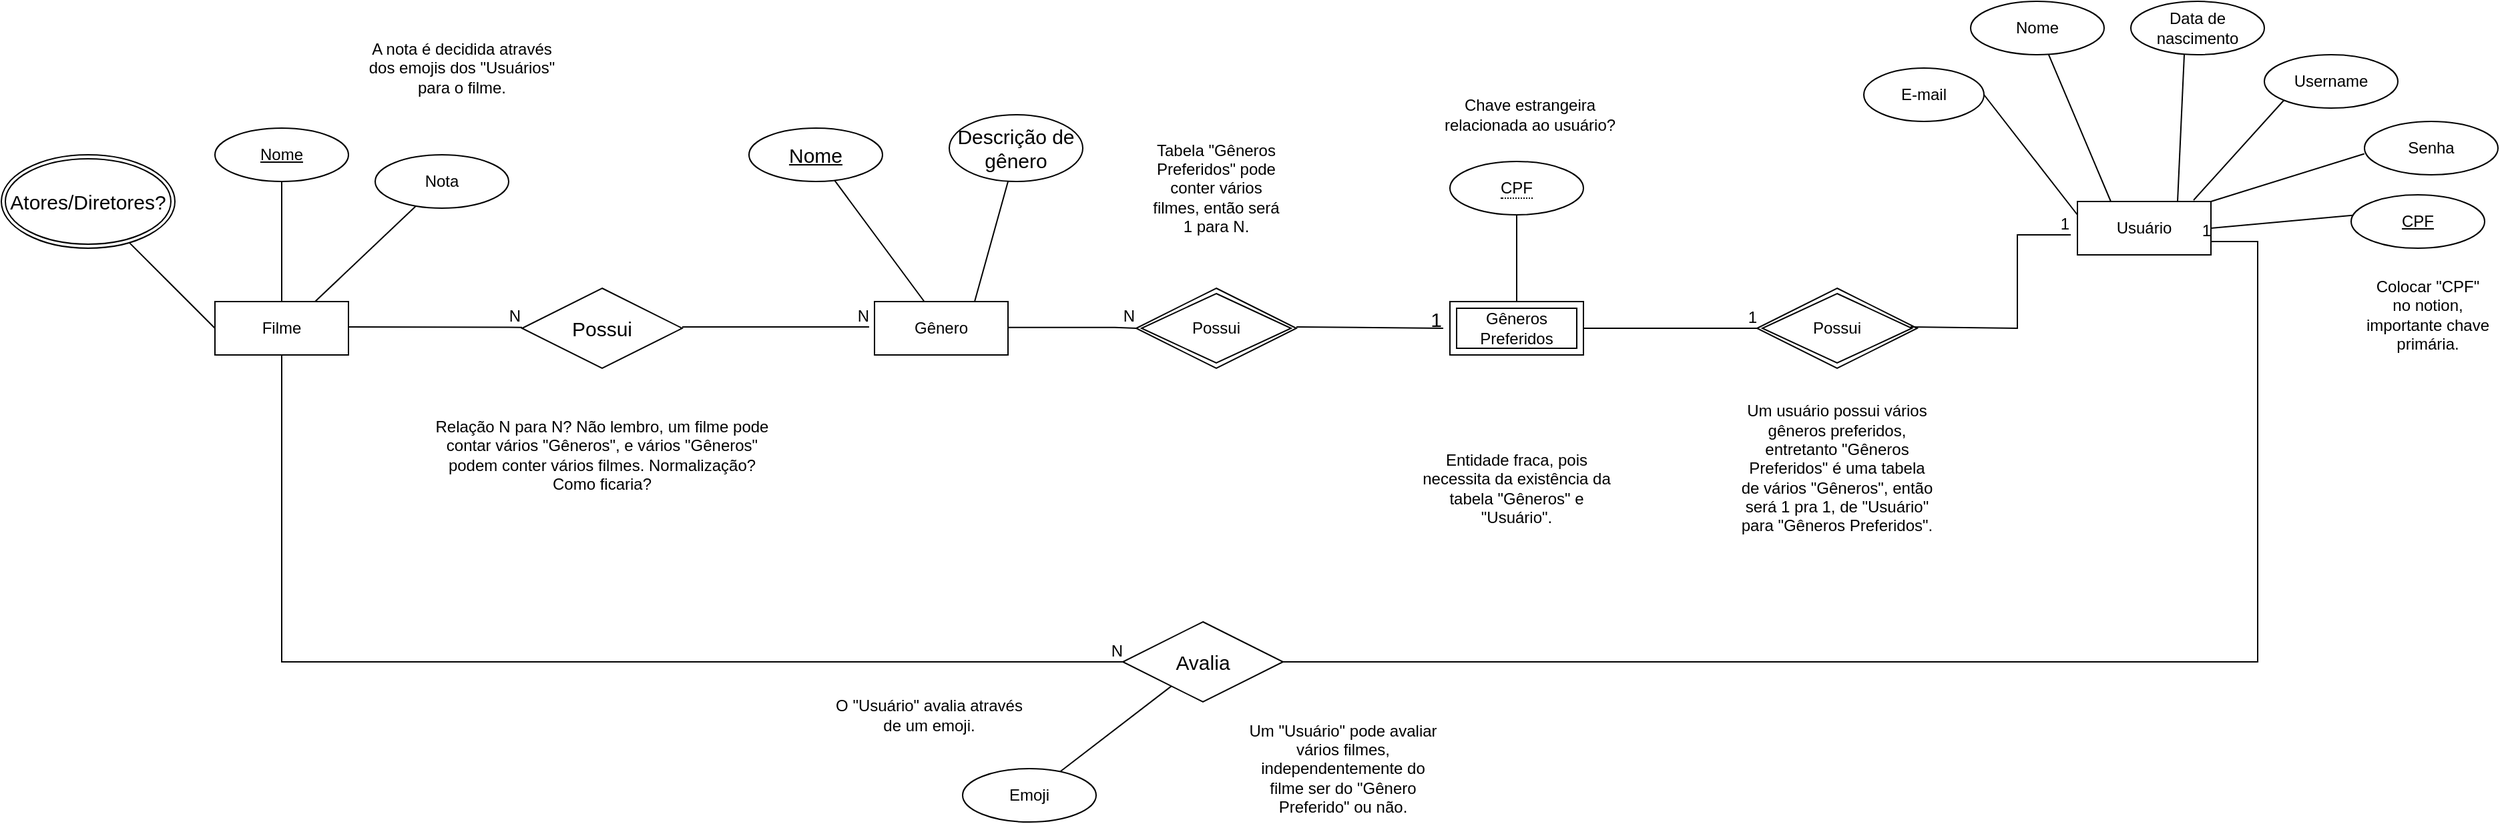 <mxfile version="13.6.10" type="github"><diagram id="0xa6XQxd06VCzED5pH2x" name="Page-1"><mxGraphModel dx="1695" dy="1651" grid="1" gridSize="10" guides="1" tooltips="1" connect="1" arrows="1" fold="1" page="1" pageScale="1" pageWidth="827" pageHeight="1169" math="0" shadow="0"><root><mxCell id="0"/><mxCell id="1" parent="0"/><mxCell id="W5c56srnWiqUfJg9jJK2-87" value="Filme" style="whiteSpace=wrap;html=1;align=center;" parent="1" vertex="1"><mxGeometry x="-130" y="160" width="100" height="40" as="geometry"/></mxCell><mxCell id="W5c56srnWiqUfJg9jJK2-88" value="Usuário" style="whiteSpace=wrap;html=1;align=center;" parent="1" vertex="1"><mxGeometry x="1265" y="85" width="100" height="40" as="geometry"/></mxCell><mxCell id="W5c56srnWiqUfJg9jJK2-89" value="Gênero" style="whiteSpace=wrap;html=1;align=center;" parent="1" vertex="1"><mxGeometry x="364" y="160" width="100" height="40" as="geometry"/></mxCell><mxCell id="W5c56srnWiqUfJg9jJK2-91" value="Tabela &quot;Gêneros Preferidos&quot; pode conter vários filmes, então será 1 para N." style="text;html=1;strokeColor=none;fillColor=none;align=center;verticalAlign=middle;whiteSpace=wrap;rounded=0;" parent="1" vertex="1"><mxGeometry x="570" y="65" width="100" height="20" as="geometry"/></mxCell><mxCell id="W5c56srnWiqUfJg9jJK2-93" style="edgeStyle=orthogonalEdgeStyle;rounded=0;orthogonalLoop=1;jettySize=auto;html=1;exitX=0.5;exitY=1;exitDx=0;exitDy=0;" parent="1" edge="1"><mxGeometry relative="1" as="geometry"><mxPoint x="80" y="110" as="sourcePoint"/><mxPoint x="80" y="110" as="targetPoint"/></mxGeometry></mxCell><mxCell id="W5c56srnWiqUfJg9jJK2-95" value="Nome" style="ellipse;whiteSpace=wrap;html=1;align=center;" parent="1" vertex="1"><mxGeometry x="1185" y="-65" width="100" height="40" as="geometry"/></mxCell><mxCell id="W5c56srnWiqUfJg9jJK2-96" value="Data de nascimento" style="ellipse;whiteSpace=wrap;html=1;align=center;" parent="1" vertex="1"><mxGeometry x="1305" y="-65" width="100" height="40" as="geometry"/></mxCell><mxCell id="W5c56srnWiqUfJg9jJK2-97" value="Username" style="ellipse;whiteSpace=wrap;html=1;align=center;" parent="1" vertex="1"><mxGeometry x="1405" y="-25" width="100" height="40" as="geometry"/></mxCell><mxCell id="W5c56srnWiqUfJg9jJK2-98" value="E-mail" style="ellipse;whiteSpace=wrap;html=1;align=center;" parent="1" vertex="1"><mxGeometry x="1105" y="-15" width="90" height="40" as="geometry"/></mxCell><mxCell id="W5c56srnWiqUfJg9jJK2-100" value="Senha" style="ellipse;whiteSpace=wrap;html=1;align=center;" parent="1" vertex="1"><mxGeometry x="1480" y="25" width="100" height="40" as="geometry"/></mxCell><mxCell id="W5c56srnWiqUfJg9jJK2-105" style="edgeStyle=orthogonalEdgeStyle;rounded=0;orthogonalLoop=1;jettySize=auto;html=1;exitX=0.5;exitY=1;exitDx=0;exitDy=0;" parent="1" source="W5c56srnWiqUfJg9jJK2-96" target="W5c56srnWiqUfJg9jJK2-96" edge="1"><mxGeometry relative="1" as="geometry"/></mxCell><mxCell id="W5c56srnWiqUfJg9jJK2-106" value="" style="endArrow=none;html=1;rounded=0;exitX=1;exitY=0.5;exitDx=0;exitDy=0;entryX=0;entryY=0.25;entryDx=0;entryDy=0;" parent="1" source="W5c56srnWiqUfJg9jJK2-98" target="W5c56srnWiqUfJg9jJK2-88" edge="1"><mxGeometry relative="1" as="geometry"><mxPoint x="1155" y="65" as="sourcePoint"/><mxPoint x="1315" y="65" as="targetPoint"/></mxGeometry></mxCell><mxCell id="W5c56srnWiqUfJg9jJK2-107" value="" style="endArrow=none;html=1;rounded=0;entryX=0.25;entryY=0;entryDx=0;entryDy=0;" parent="1" source="W5c56srnWiqUfJg9jJK2-95" target="W5c56srnWiqUfJg9jJK2-88" edge="1"><mxGeometry relative="1" as="geometry"><mxPoint x="1185" y="5" as="sourcePoint"/><mxPoint x="1285" y="55" as="targetPoint"/></mxGeometry></mxCell><mxCell id="W5c56srnWiqUfJg9jJK2-109" value="" style="endArrow=none;html=1;rounded=0;exitX=1;exitY=0.5;exitDx=0;exitDy=0;entryX=0.75;entryY=0;entryDx=0;entryDy=0;" parent="1" target="W5c56srnWiqUfJg9jJK2-88" edge="1"><mxGeometry relative="1" as="geometry"><mxPoint x="1345" y="-25" as="sourcePoint"/><mxPoint x="1445" y="25" as="targetPoint"/></mxGeometry></mxCell><mxCell id="W5c56srnWiqUfJg9jJK2-110" value="" style="endArrow=none;html=1;rounded=0;exitX=1;exitY=0.5;exitDx=0;exitDy=0;" parent="1" source="W5c56srnWiqUfJg9jJK2-88" edge="1"><mxGeometry relative="1" as="geometry"><mxPoint x="1395" y="45" as="sourcePoint"/><mxPoint x="1475" y="95" as="targetPoint"/></mxGeometry></mxCell><mxCell id="W5c56srnWiqUfJg9jJK2-111" value="" style="endArrow=none;html=1;rounded=0;exitX=1;exitY=0;exitDx=0;exitDy=0;entryX=0;entryY=1;entryDx=0;entryDy=0;" parent="1" source="W5c56srnWiqUfJg9jJK2-88" edge="1"><mxGeometry relative="1" as="geometry"><mxPoint x="1365" y="35" as="sourcePoint"/><mxPoint x="1479.883" y="49.237" as="targetPoint"/></mxGeometry></mxCell><mxCell id="W5c56srnWiqUfJg9jJK2-112" value="" style="endArrow=none;html=1;rounded=0;entryX=0;entryY=1;entryDx=0;entryDy=0;exitX=0.87;exitY=-0.025;exitDx=0;exitDy=0;exitPerimeter=0;" parent="1" source="W5c56srnWiqUfJg9jJK2-88" target="W5c56srnWiqUfJg9jJK2-97" edge="1"><mxGeometry relative="1" as="geometry"><mxPoint x="1335" y="10" as="sourcePoint"/><mxPoint x="1435" y="60" as="targetPoint"/><Array as="points"/></mxGeometry></mxCell><mxCell id="W5c56srnWiqUfJg9jJK2-116" value="" style="edgeStyle=entityRelationEdgeStyle;fontSize=12;html=1;endArrow=ERoneToMany;startArrow=ERmandOne;targetPerimeterSpacing=0;sketch=0;rounded=0;strokeColor=none;" parent="1" edge="1"><mxGeometry width="100" height="100" relative="1" as="geometry"><mxPoint x="855" y="225" as="sourcePoint"/><mxPoint x="805" y="425" as="targetPoint"/></mxGeometry></mxCell><mxCell id="W5c56srnWiqUfJg9jJK2-118" value="Um usuário possui vários gêneros preferidos, entretanto &quot;Gêneros Preferidos&quot; é uma tabela de vários &quot;Gêneros&quot;, então será 1 pra 1, de &quot;Usuário&quot; para &quot;Gêneros Preferidos&quot;." style="text;html=1;strokeColor=none;fillColor=none;align=center;verticalAlign=middle;whiteSpace=wrap;rounded=0;" parent="1" vertex="1"><mxGeometry x="1010" y="275" width="150" height="20" as="geometry"/></mxCell><mxCell id="W5c56srnWiqUfJg9jJK2-125" value="Nota" style="ellipse;whiteSpace=wrap;html=1;align=center;" parent="1" vertex="1"><mxGeometry x="-10" y="50" width="100" height="40" as="geometry"/></mxCell><mxCell id="W5c56srnWiqUfJg9jJK2-128" value="Nome" style="ellipse;whiteSpace=wrap;html=1;align=center;fontStyle=4;" parent="1" vertex="1"><mxGeometry x="-130" y="30" width="100" height="40" as="geometry"/></mxCell><mxCell id="W5c56srnWiqUfJg9jJK2-129" value="" style="endArrow=none;html=1;rounded=0;strokeColor=#000000;exitX=0.5;exitY=1;exitDx=0;exitDy=0;" parent="1" source="W5c56srnWiqUfJg9jJK2-128" target="W5c56srnWiqUfJg9jJK2-87" edge="1"><mxGeometry relative="1" as="geometry"><mxPoint x="-210" y="120" as="sourcePoint"/><mxPoint x="-50" y="120" as="targetPoint"/></mxGeometry></mxCell><mxCell id="W5c56srnWiqUfJg9jJK2-130" value="" style="endArrow=none;html=1;rounded=0;strokeColor=#000000;entryX=0.75;entryY=0;entryDx=0;entryDy=0;" parent="1" source="W5c56srnWiqUfJg9jJK2-125" target="W5c56srnWiqUfJg9jJK2-87" edge="1"><mxGeometry relative="1" as="geometry"><mxPoint x="-140" y="100" as="sourcePoint"/><mxPoint x="-85.556" y="170" as="targetPoint"/><Array as="points"/></mxGeometry></mxCell><mxCell id="W5c56srnWiqUfJg9jJK2-131" value="CPF" style="ellipse;whiteSpace=wrap;html=1;align=center;fontStyle=4;" parent="1" vertex="1"><mxGeometry x="1470" y="80" width="100" height="40" as="geometry"/></mxCell><mxCell id="W5c56srnWiqUfJg9jJK2-132" value="Emoji" style="ellipse;whiteSpace=wrap;html=1;align=center;" parent="1" vertex="1"><mxGeometry x="430" y="510" width="100" height="40" as="geometry"/></mxCell><mxCell id="W5c56srnWiqUfJg9jJK2-133" value="" style="endArrow=none;html=1;rounded=0;strokeColor=#000000;" parent="1" source="W5c56srnWiqUfJg9jJK2-132" target="W5c56srnWiqUfJg9jJK2-175" edge="1"><mxGeometry relative="1" as="geometry"><mxPoint x="-220" y="250" as="sourcePoint"/><mxPoint x="-60" y="250" as="targetPoint"/></mxGeometry></mxCell><mxCell id="W5c56srnWiqUfJg9jJK2-137" value="Gêneros Preferidos" style="shape=ext;margin=3;double=1;whiteSpace=wrap;html=1;align=center;" parent="1" vertex="1"><mxGeometry x="795" y="160" width="100" height="40" as="geometry"/></mxCell><mxCell id="W5c56srnWiqUfJg9jJK2-138" value="Entidade fraca, pois necessita da existência da tabela &quot;Gêneros&quot; e &quot;Usuário&quot;." style="text;html=1;strokeColor=none;fillColor=none;align=center;verticalAlign=middle;whiteSpace=wrap;rounded=0;" parent="1" vertex="1"><mxGeometry x="770" y="285" width="150" height="30" as="geometry"/></mxCell><mxCell id="W5c56srnWiqUfJg9jJK2-139" style="edgeStyle=orthogonalEdgeStyle;rounded=0;sketch=0;jumpStyle=none;orthogonalLoop=1;jettySize=auto;html=1;exitX=0.5;exitY=1;exitDx=0;exitDy=0;startArrow=ERoneToMany;startFill=0;targetPerimeterSpacing=0;strokeColor=#000000;" parent="1" edge="1"><mxGeometry relative="1" as="geometry"><mxPoint x="1020" y="355" as="sourcePoint"/><mxPoint x="1020" y="355" as="targetPoint"/></mxGeometry></mxCell><mxCell id="W5c56srnWiqUfJg9jJK2-145" value="Possui" style="shape=rhombus;double=1;perimeter=rhombusPerimeter;whiteSpace=wrap;html=1;align=center;" parent="1" vertex="1"><mxGeometry x="1025" y="150" width="120" height="60" as="geometry"/></mxCell><mxCell id="W5c56srnWiqUfJg9jJK2-147" value="&lt;span style=&quot;border-bottom: 1px dotted&quot;&gt;CPF&lt;/span&gt;" style="ellipse;whiteSpace=wrap;html=1;align=center;" parent="1" vertex="1"><mxGeometry x="795" y="55" width="100" height="40" as="geometry"/></mxCell><mxCell id="W5c56srnWiqUfJg9jJK2-148" value="" style="endArrow=none;html=1;rounded=0;strokeColor=#000000;strokeWidth=1;entryX=0.5;entryY=0;entryDx=0;entryDy=0;exitX=0.5;exitY=1;exitDx=0;exitDy=0;" parent="1" source="W5c56srnWiqUfJg9jJK2-147" target="W5c56srnWiqUfJg9jJK2-137" edge="1"><mxGeometry relative="1" as="geometry"><mxPoint x="795" y="90" as="sourcePoint"/><mxPoint x="955" y="90" as="targetPoint"/></mxGeometry></mxCell><mxCell id="W5c56srnWiqUfJg9jJK2-149" value="Chave estrangeira relacionada ao usuário?" style="text;html=1;strokeColor=none;fillColor=none;align=center;verticalAlign=middle;whiteSpace=wrap;rounded=0;" parent="1" vertex="1"><mxGeometry x="780" y="5" width="150" height="30" as="geometry"/></mxCell><mxCell id="W5c56srnWiqUfJg9jJK2-150" value="Possui" style="shape=rhombus;double=1;perimeter=rhombusPerimeter;whiteSpace=wrap;html=1;align=center;" parent="1" vertex="1"><mxGeometry x="560" y="150" width="120" height="60" as="geometry"/></mxCell><mxCell id="W5c56srnWiqUfJg9jJK2-151" value="" style="endArrow=none;html=1;rounded=0;strokeColor=#000000;strokeWidth=1;" parent="1" edge="1"><mxGeometry relative="1" as="geometry"><mxPoint x="680" y="179" as="sourcePoint"/><mxPoint x="790" y="180" as="targetPoint"/></mxGeometry></mxCell><mxCell id="W5c56srnWiqUfJg9jJK2-152" value="1" style="resizable=0;html=1;align=right;verticalAlign=bottom;fontSize=15;" parent="W5c56srnWiqUfJg9jJK2-151" connectable="0" vertex="1"><mxGeometry x="1" relative="1" as="geometry"><mxPoint y="5" as="offset"/></mxGeometry></mxCell><mxCell id="W5c56srnWiqUfJg9jJK2-153" value="" style="endArrow=none;html=1;rounded=0;strokeColor=#000000;strokeWidth=1;entryX=0;entryY=0.5;entryDx=0;entryDy=0;" parent="1" target="W5c56srnWiqUfJg9jJK2-150" edge="1"><mxGeometry relative="1" as="geometry"><mxPoint x="464" y="179.33" as="sourcePoint"/><mxPoint x="550" y="179" as="targetPoint"/><Array as="points"><mxPoint x="544" y="179.33"/></Array></mxGeometry></mxCell><mxCell id="W5c56srnWiqUfJg9jJK2-154" value="N" style="resizable=0;html=1;align=right;verticalAlign=bottom;" parent="W5c56srnWiqUfJg9jJK2-153" connectable="0" vertex="1"><mxGeometry x="1" relative="1" as="geometry"/></mxCell><mxCell id="W5c56srnWiqUfJg9jJK2-156" value="" style="endArrow=none;html=1;rounded=0;strokeColor=#000000;strokeWidth=1;entryX=0;entryY=0.5;entryDx=0;entryDy=0;exitX=1;exitY=0.5;exitDx=0;exitDy=0;" parent="1" source="W5c56srnWiqUfJg9jJK2-137" target="W5c56srnWiqUfJg9jJK2-145" edge="1"><mxGeometry relative="1" as="geometry"><mxPoint x="860" y="195" as="sourcePoint"/><mxPoint x="1020" y="195" as="targetPoint"/></mxGeometry></mxCell><mxCell id="W5c56srnWiqUfJg9jJK2-157" value="1" style="resizable=0;html=1;align=right;verticalAlign=bottom;" parent="W5c56srnWiqUfJg9jJK2-156" connectable="0" vertex="1"><mxGeometry x="1" relative="1" as="geometry"/></mxCell><mxCell id="W5c56srnWiqUfJg9jJK2-158" value="" style="endArrow=none;html=1;rounded=0;strokeColor=#000000;strokeWidth=1;" parent="1" edge="1"><mxGeometry relative="1" as="geometry"><mxPoint x="1140" y="179" as="sourcePoint"/><mxPoint x="1260" y="110" as="targetPoint"/><Array as="points"><mxPoint x="1220" y="180"/><mxPoint x="1220" y="110"/></Array></mxGeometry></mxCell><mxCell id="W5c56srnWiqUfJg9jJK2-159" value="1" style="resizable=0;html=1;align=right;verticalAlign=bottom;" parent="W5c56srnWiqUfJg9jJK2-158" connectable="0" vertex="1"><mxGeometry x="1" relative="1" as="geometry"/></mxCell><mxCell id="W5c56srnWiqUfJg9jJK2-160" value="Possui" style="shape=rhombus;perimeter=rhombusPerimeter;whiteSpace=wrap;html=1;align=center;fontSize=15;" parent="1" vertex="1"><mxGeometry x="100" y="150" width="120" height="60" as="geometry"/></mxCell><mxCell id="W5c56srnWiqUfJg9jJK2-161" value="" style="endArrow=none;html=1;rounded=0;strokeColor=#000000;strokeWidth=1;fontSize=15;" parent="1" edge="1"><mxGeometry relative="1" as="geometry"><mxPoint x="220" y="179" as="sourcePoint"/><mxPoint x="360" y="179" as="targetPoint"/></mxGeometry></mxCell><mxCell id="W5c56srnWiqUfJg9jJK2-162" value="N" style="resizable=0;html=1;align=right;verticalAlign=bottom;" parent="W5c56srnWiqUfJg9jJK2-161" connectable="0" vertex="1"><mxGeometry x="1" relative="1" as="geometry"/></mxCell><mxCell id="W5c56srnWiqUfJg9jJK2-163" value="" style="endArrow=none;html=1;rounded=0;strokeColor=#000000;strokeWidth=1;fontSize=15;" parent="1" edge="1"><mxGeometry relative="1" as="geometry"><mxPoint x="-30" y="179" as="sourcePoint"/><mxPoint x="100" y="179.33" as="targetPoint"/></mxGeometry></mxCell><mxCell id="W5c56srnWiqUfJg9jJK2-164" value="N" style="resizable=0;html=1;align=right;verticalAlign=bottom;" parent="W5c56srnWiqUfJg9jJK2-163" connectable="0" vertex="1"><mxGeometry x="1" relative="1" as="geometry"/></mxCell><mxCell id="W5c56srnWiqUfJg9jJK2-165" value="Relação N para N? Não lembro, um filme pode contar vários &quot;Gêneros&quot;, e vários &quot;Gêneros&quot; podem conter vários filmes. Normalização? Como ficaria?" style="text;html=1;strokeColor=none;fillColor=none;align=center;verticalAlign=middle;whiteSpace=wrap;rounded=0;" parent="1" vertex="1"><mxGeometry x="30" y="265" width="260" height="20" as="geometry"/></mxCell><mxCell id="W5c56srnWiqUfJg9jJK2-168" value="Colocar &quot;CPF&quot; no notion, importante chave primária." style="text;html=1;strokeColor=none;fillColor=none;align=center;verticalAlign=middle;whiteSpace=wrap;rounded=0;" parent="1" vertex="1"><mxGeometry x="1480" y="160" width="95" height="20" as="geometry"/></mxCell><mxCell id="W5c56srnWiqUfJg9jJK2-169" value="Nome" style="ellipse;whiteSpace=wrap;html=1;align=center;fontStyle=4;fontSize=15;" parent="1" vertex="1"><mxGeometry x="270" y="30" width="100" height="40" as="geometry"/></mxCell><mxCell id="W5c56srnWiqUfJg9jJK2-170" value="Descrição de gênero" style="ellipse;whiteSpace=wrap;html=1;align=center;fontSize=15;" parent="1" vertex="1"><mxGeometry x="420" y="20" width="100" height="50" as="geometry"/></mxCell><mxCell id="W5c56srnWiqUfJg9jJK2-172" value="" style="endArrow=none;html=1;rounded=0;strokeColor=#000000;strokeWidth=1;fontSize=15;entryX=0.373;entryY=0;entryDx=0;entryDy=0;entryPerimeter=0;" parent="1" source="W5c56srnWiqUfJg9jJK2-169" target="W5c56srnWiqUfJg9jJK2-89" edge="1"><mxGeometry relative="1" as="geometry"><mxPoint x="100" as="sourcePoint"/><mxPoint x="260" as="targetPoint"/></mxGeometry></mxCell><mxCell id="W5c56srnWiqUfJg9jJK2-173" value="" style="endArrow=none;html=1;rounded=0;strokeColor=#000000;strokeWidth=1;fontSize=15;entryX=0.75;entryY=0;entryDx=0;entryDy=0;" parent="1" target="W5c56srnWiqUfJg9jJK2-89" edge="1"><mxGeometry relative="1" as="geometry"><mxPoint x="464.005" y="70.005" as="sourcePoint"/><mxPoint x="531.26" y="160.81" as="targetPoint"/></mxGeometry></mxCell><mxCell id="W5c56srnWiqUfJg9jJK2-175" value="Avalia" style="shape=rhombus;perimeter=rhombusPerimeter;whiteSpace=wrap;html=1;align=center;fontSize=15;" parent="1" vertex="1"><mxGeometry x="550" y="400" width="120" height="60" as="geometry"/></mxCell><mxCell id="W5c56srnWiqUfJg9jJK2-176" value="" style="endArrow=none;html=1;rounded=0;strokeColor=#000000;strokeWidth=1;fontSize=15;exitX=1;exitY=0.5;exitDx=0;exitDy=0;entryX=1;entryY=0.75;entryDx=0;entryDy=0;" parent="1" source="W5c56srnWiqUfJg9jJK2-175" target="W5c56srnWiqUfJg9jJK2-88" edge="1"><mxGeometry relative="1" as="geometry"><mxPoint x="710" y="429.33" as="sourcePoint"/><mxPoint x="1410" y="120" as="targetPoint"/><Array as="points"><mxPoint x="1400" y="430"/><mxPoint x="1400" y="115"/></Array></mxGeometry></mxCell><mxCell id="W5c56srnWiqUfJg9jJK2-177" value="1" style="resizable=0;html=1;align=right;verticalAlign=bottom;" parent="W5c56srnWiqUfJg9jJK2-176" connectable="0" vertex="1"><mxGeometry x="1" relative="1" as="geometry"/></mxCell><mxCell id="W5c56srnWiqUfJg9jJK2-178" value="Um &quot;Usuário&quot; pode avaliar vários filmes, independentemente do filme ser do &quot;Gênero Preferido&quot; ou não." style="text;html=1;strokeColor=none;fillColor=none;align=center;verticalAlign=middle;whiteSpace=wrap;rounded=0;" parent="1" vertex="1"><mxGeometry x="640" y="500" width="150" height="20" as="geometry"/></mxCell><mxCell id="W5c56srnWiqUfJg9jJK2-179" value="" style="endArrow=none;html=1;rounded=0;strokeColor=#000000;strokeWidth=1;fontSize=15;entryX=0;entryY=0.5;entryDx=0;entryDy=0;exitX=0.5;exitY=1;exitDx=0;exitDy=0;" parent="1" source="W5c56srnWiqUfJg9jJK2-87" target="W5c56srnWiqUfJg9jJK2-175" edge="1"><mxGeometry relative="1" as="geometry"><mxPoint x="304" y="429.33" as="sourcePoint"/><mxPoint x="464" y="429.33" as="targetPoint"/><Array as="points"><mxPoint x="-80" y="430"/></Array></mxGeometry></mxCell><mxCell id="W5c56srnWiqUfJg9jJK2-180" value="N" style="resizable=0;html=1;align=right;verticalAlign=bottom;" parent="W5c56srnWiqUfJg9jJK2-179" connectable="0" vertex="1"><mxGeometry x="1" relative="1" as="geometry"/></mxCell><mxCell id="W5c56srnWiqUfJg9jJK2-181" value="O &quot;Usuário&quot; avalia através de um emoji." style="text;html=1;strokeColor=none;fillColor=none;align=center;verticalAlign=middle;whiteSpace=wrap;rounded=0;" parent="1" vertex="1"><mxGeometry x="330" y="460" width="150" height="20" as="geometry"/></mxCell><mxCell id="W5c56srnWiqUfJg9jJK2-182" value="A nota é decidida através dos emojis dos &quot;Usuários&quot; para o filme." style="text;html=1;strokeColor=none;fillColor=none;align=center;verticalAlign=middle;whiteSpace=wrap;rounded=0;" parent="1" vertex="1"><mxGeometry x="-20" y="-25" width="150" height="20" as="geometry"/></mxCell><mxCell id="W5c56srnWiqUfJg9jJK2-183" value="Atores/Diretores?" style="ellipse;shape=doubleEllipse;margin=3;whiteSpace=wrap;html=1;align=center;fontSize=15;" parent="1" vertex="1"><mxGeometry x="-290" y="50" width="130" height="70" as="geometry"/></mxCell><mxCell id="W5c56srnWiqUfJg9jJK2-185" value="" style="endArrow=none;html=1;rounded=0;strokeColor=#000000;strokeWidth=1;fontSize=15;entryX=0;entryY=0.5;entryDx=0;entryDy=0;" parent="1" source="W5c56srnWiqUfJg9jJK2-183" target="W5c56srnWiqUfJg9jJK2-87" edge="1"><mxGeometry relative="1" as="geometry"><mxPoint x="-305" y="180" as="sourcePoint"/><mxPoint x="-145" y="180" as="targetPoint"/></mxGeometry></mxCell></root></mxGraphModel></diagram></mxfile>